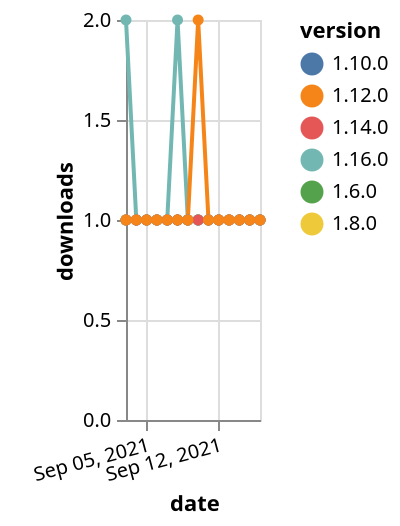 {"$schema": "https://vega.github.io/schema/vega-lite/v5.json", "description": "A simple bar chart with embedded data.", "data": {"values": [{"date": "2021-09-03", "total": 207, "delta": 1, "version": "1.6.0"}, {"date": "2021-09-04", "total": 208, "delta": 1, "version": "1.6.0"}, {"date": "2021-09-05", "total": 209, "delta": 1, "version": "1.6.0"}, {"date": "2021-09-06", "total": 210, "delta": 1, "version": "1.6.0"}, {"date": "2021-09-07", "total": 211, "delta": 1, "version": "1.6.0"}, {"date": "2021-09-08", "total": 212, "delta": 1, "version": "1.6.0"}, {"date": "2021-09-09", "total": 213, "delta": 1, "version": "1.6.0"}, {"date": "2021-09-10", "total": 214, "delta": 1, "version": "1.6.0"}, {"date": "2021-09-11", "total": 215, "delta": 1, "version": "1.6.0"}, {"date": "2021-09-12", "total": 216, "delta": 1, "version": "1.6.0"}, {"date": "2021-09-13", "total": 217, "delta": 1, "version": "1.6.0"}, {"date": "2021-09-14", "total": 218, "delta": 1, "version": "1.6.0"}, {"date": "2021-09-15", "total": 219, "delta": 1, "version": "1.6.0"}, {"date": "2021-09-16", "total": 220, "delta": 1, "version": "1.6.0"}, {"date": "2021-09-03", "total": 168, "delta": 1, "version": "1.8.0"}, {"date": "2021-09-04", "total": 169, "delta": 1, "version": "1.8.0"}, {"date": "2021-09-05", "total": 170, "delta": 1, "version": "1.8.0"}, {"date": "2021-09-06", "total": 171, "delta": 1, "version": "1.8.0"}, {"date": "2021-09-07", "total": 172, "delta": 1, "version": "1.8.0"}, {"date": "2021-09-08", "total": 173, "delta": 1, "version": "1.8.0"}, {"date": "2021-09-09", "total": 174, "delta": 1, "version": "1.8.0"}, {"date": "2021-09-10", "total": 175, "delta": 1, "version": "1.8.0"}, {"date": "2021-09-11", "total": 176, "delta": 1, "version": "1.8.0"}, {"date": "2021-09-12", "total": 177, "delta": 1, "version": "1.8.0"}, {"date": "2021-09-13", "total": 178, "delta": 1, "version": "1.8.0"}, {"date": "2021-09-14", "total": 179, "delta": 1, "version": "1.8.0"}, {"date": "2021-09-15", "total": 180, "delta": 1, "version": "1.8.0"}, {"date": "2021-09-16", "total": 181, "delta": 1, "version": "1.8.0"}, {"date": "2021-09-03", "total": 170, "delta": 1, "version": "1.10.0"}, {"date": "2021-09-04", "total": 171, "delta": 1, "version": "1.10.0"}, {"date": "2021-09-05", "total": 172, "delta": 1, "version": "1.10.0"}, {"date": "2021-09-06", "total": 173, "delta": 1, "version": "1.10.0"}, {"date": "2021-09-07", "total": 174, "delta": 1, "version": "1.10.0"}, {"date": "2021-09-08", "total": 175, "delta": 1, "version": "1.10.0"}, {"date": "2021-09-09", "total": 176, "delta": 1, "version": "1.10.0"}, {"date": "2021-09-10", "total": 177, "delta": 1, "version": "1.10.0"}, {"date": "2021-09-11", "total": 178, "delta": 1, "version": "1.10.0"}, {"date": "2021-09-12", "total": 179, "delta": 1, "version": "1.10.0"}, {"date": "2021-09-13", "total": 180, "delta": 1, "version": "1.10.0"}, {"date": "2021-09-14", "total": 181, "delta": 1, "version": "1.10.0"}, {"date": "2021-09-15", "total": 182, "delta": 1, "version": "1.10.0"}, {"date": "2021-09-16", "total": 183, "delta": 1, "version": "1.10.0"}, {"date": "2021-09-03", "total": 111, "delta": 2, "version": "1.16.0"}, {"date": "2021-09-04", "total": 112, "delta": 1, "version": "1.16.0"}, {"date": "2021-09-05", "total": 113, "delta": 1, "version": "1.16.0"}, {"date": "2021-09-06", "total": 114, "delta": 1, "version": "1.16.0"}, {"date": "2021-09-07", "total": 115, "delta": 1, "version": "1.16.0"}, {"date": "2021-09-08", "total": 117, "delta": 2, "version": "1.16.0"}, {"date": "2021-09-09", "total": 118, "delta": 1, "version": "1.16.0"}, {"date": "2021-09-10", "total": 119, "delta": 1, "version": "1.16.0"}, {"date": "2021-09-11", "total": 120, "delta": 1, "version": "1.16.0"}, {"date": "2021-09-12", "total": 121, "delta": 1, "version": "1.16.0"}, {"date": "2021-09-13", "total": 122, "delta": 1, "version": "1.16.0"}, {"date": "2021-09-14", "total": 123, "delta": 1, "version": "1.16.0"}, {"date": "2021-09-15", "total": 124, "delta": 1, "version": "1.16.0"}, {"date": "2021-09-16", "total": 125, "delta": 1, "version": "1.16.0"}, {"date": "2021-09-03", "total": 163, "delta": 1, "version": "1.14.0"}, {"date": "2021-09-04", "total": 164, "delta": 1, "version": "1.14.0"}, {"date": "2021-09-05", "total": 165, "delta": 1, "version": "1.14.0"}, {"date": "2021-09-06", "total": 166, "delta": 1, "version": "1.14.0"}, {"date": "2021-09-07", "total": 167, "delta": 1, "version": "1.14.0"}, {"date": "2021-09-08", "total": 168, "delta": 1, "version": "1.14.0"}, {"date": "2021-09-09", "total": 169, "delta": 1, "version": "1.14.0"}, {"date": "2021-09-10", "total": 170, "delta": 1, "version": "1.14.0"}, {"date": "2021-09-11", "total": 171, "delta": 1, "version": "1.14.0"}, {"date": "2021-09-12", "total": 172, "delta": 1, "version": "1.14.0"}, {"date": "2021-09-13", "total": 173, "delta": 1, "version": "1.14.0"}, {"date": "2021-09-14", "total": 174, "delta": 1, "version": "1.14.0"}, {"date": "2021-09-15", "total": 175, "delta": 1, "version": "1.14.0"}, {"date": "2021-09-16", "total": 176, "delta": 1, "version": "1.14.0"}, {"date": "2021-09-03", "total": 146, "delta": 1, "version": "1.12.0"}, {"date": "2021-09-04", "total": 147, "delta": 1, "version": "1.12.0"}, {"date": "2021-09-05", "total": 148, "delta": 1, "version": "1.12.0"}, {"date": "2021-09-06", "total": 149, "delta": 1, "version": "1.12.0"}, {"date": "2021-09-07", "total": 150, "delta": 1, "version": "1.12.0"}, {"date": "2021-09-08", "total": 151, "delta": 1, "version": "1.12.0"}, {"date": "2021-09-09", "total": 152, "delta": 1, "version": "1.12.0"}, {"date": "2021-09-10", "total": 154, "delta": 2, "version": "1.12.0"}, {"date": "2021-09-11", "total": 155, "delta": 1, "version": "1.12.0"}, {"date": "2021-09-12", "total": 156, "delta": 1, "version": "1.12.0"}, {"date": "2021-09-13", "total": 157, "delta": 1, "version": "1.12.0"}, {"date": "2021-09-14", "total": 158, "delta": 1, "version": "1.12.0"}, {"date": "2021-09-15", "total": 159, "delta": 1, "version": "1.12.0"}, {"date": "2021-09-16", "total": 160, "delta": 1, "version": "1.12.0"}]}, "width": "container", "mark": {"type": "line", "point": {"filled": true}}, "encoding": {"x": {"field": "date", "type": "temporal", "timeUnit": "yearmonthdate", "title": "date", "axis": {"labelAngle": -15}}, "y": {"field": "delta", "type": "quantitative", "title": "downloads"}, "color": {"field": "version", "type": "nominal"}, "tooltip": {"field": "delta"}}}